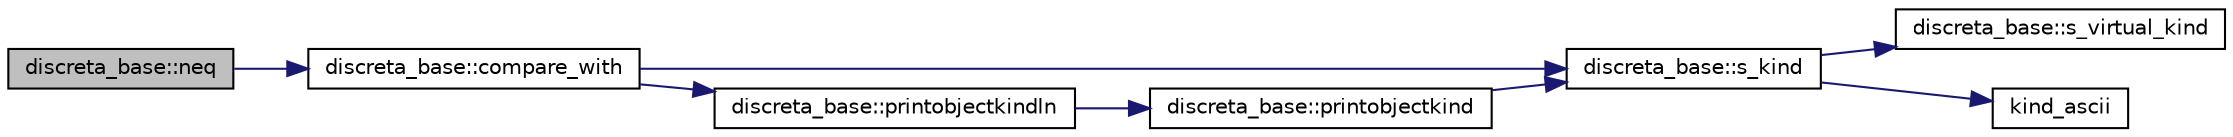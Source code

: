 digraph "discreta_base::neq"
{
  edge [fontname="Helvetica",fontsize="10",labelfontname="Helvetica",labelfontsize="10"];
  node [fontname="Helvetica",fontsize="10",shape=record];
  rankdir="LR";
  Node14674 [label="discreta_base::neq",height=0.2,width=0.4,color="black", fillcolor="grey75", style="filled", fontcolor="black"];
  Node14674 -> Node14675 [color="midnightblue",fontsize="10",style="solid",fontname="Helvetica"];
  Node14675 [label="discreta_base::compare_with",height=0.2,width=0.4,color="black", fillcolor="white", style="filled",URL="$d7/d71/classdiscreta__base.html#a3818444c4301d0b7ed47c3b850ea6c60"];
  Node14675 -> Node14676 [color="midnightblue",fontsize="10",style="solid",fontname="Helvetica"];
  Node14676 [label="discreta_base::s_kind",height=0.2,width=0.4,color="black", fillcolor="white", style="filled",URL="$d7/d71/classdiscreta__base.html#a8a830025c74adbbc3362418a7c2ba157"];
  Node14676 -> Node14677 [color="midnightblue",fontsize="10",style="solid",fontname="Helvetica"];
  Node14677 [label="discreta_base::s_virtual_kind",height=0.2,width=0.4,color="black", fillcolor="white", style="filled",URL="$d7/d71/classdiscreta__base.html#a52778a6d6943a468be083d0785d418fb"];
  Node14676 -> Node14678 [color="midnightblue",fontsize="10",style="solid",fontname="Helvetica"];
  Node14678 [label="kind_ascii",height=0.2,width=0.4,color="black", fillcolor="white", style="filled",URL="$d9/d60/discreta_8h.html#ad0ce825a9f29bc6cec27e1b64cfe27bf"];
  Node14675 -> Node14679 [color="midnightblue",fontsize="10",style="solid",fontname="Helvetica"];
  Node14679 [label="discreta_base::printobjectkindln",height=0.2,width=0.4,color="black", fillcolor="white", style="filled",URL="$d7/d71/classdiscreta__base.html#a677ccc8f392ebedde05e453f8cf59559"];
  Node14679 -> Node14680 [color="midnightblue",fontsize="10",style="solid",fontname="Helvetica"];
  Node14680 [label="discreta_base::printobjectkind",height=0.2,width=0.4,color="black", fillcolor="white", style="filled",URL="$d7/d71/classdiscreta__base.html#aa75a1314aa706909b029664944904231"];
  Node14680 -> Node14676 [color="midnightblue",fontsize="10",style="solid",fontname="Helvetica"];
}
